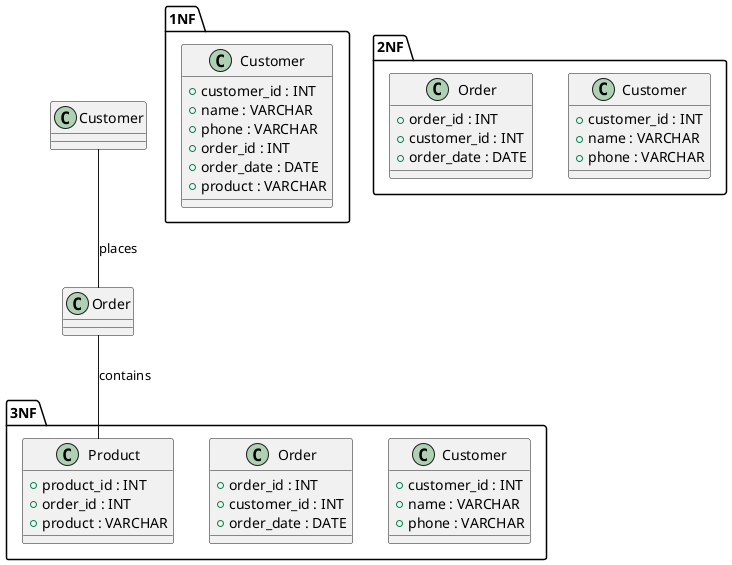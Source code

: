 @startuml
!define RECTANGLE class

package "1NF" {
    RECTANGLE Customer {
        +customer_id : INT
        +name : VARCHAR
        +phone : VARCHAR
        +order_id : INT
        +order_date : DATE
        +product : VARCHAR
    }
}

package "2NF" {
    RECTANGLE Customer {
        +customer_id : INT
        +name : VARCHAR
        +phone : VARCHAR
    }

    RECTANGLE Order {
        +order_id : INT
        +customer_id : INT
        +order_date : DATE
    }
}

package "3NF" {
    RECTANGLE Customer {
        +customer_id : INT
        +name : VARCHAR
        +phone : VARCHAR
    }

    RECTANGLE Order {
        +order_id : INT
        +customer_id : INT
        +order_date : DATE
    }

    RECTANGLE Product {
        +product_id : INT
        +order_id : INT
        +product : VARCHAR
    }
}

Customer -- Order : places
Order -- Product : contains
@enduml